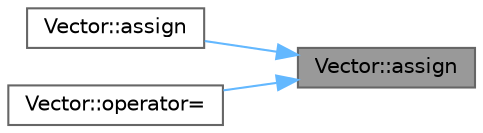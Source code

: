 digraph "Vector::assign"
{
 // LATEX_PDF_SIZE
  bgcolor="transparent";
  edge [fontname=Helvetica,fontsize=10,labelfontname=Helvetica,labelfontsize=10];
  node [fontname=Helvetica,fontsize=10,shape=box,height=0.2,width=0.4];
  rankdir="RL";
  Node1 [id="Node000001",label="Vector::assign",height=0.2,width=0.4,color="gray40", fillcolor="grey60", style="filled", fontcolor="black",tooltip=" "];
  Node1 -> Node2 [id="edge1_Node000001_Node000002",dir="back",color="steelblue1",style="solid",tooltip=" "];
  Node2 [id="Node000002",label="Vector::assign",height=0.2,width=0.4,color="grey40", fillcolor="white", style="filled",URL="$class_vector.html#a89a14736d8a8f3d6a3c9e0fa81b2a5f1",tooltip=" "];
  Node1 -> Node3 [id="edge2_Node000001_Node000003",dir="back",color="steelblue1",style="solid",tooltip=" "];
  Node3 [id="Node000003",label="Vector::operator=",height=0.2,width=0.4,color="grey40", fillcolor="white", style="filled",URL="$class_vector.html#afdba972294784296e849022c97005844",tooltip=" "];
}
